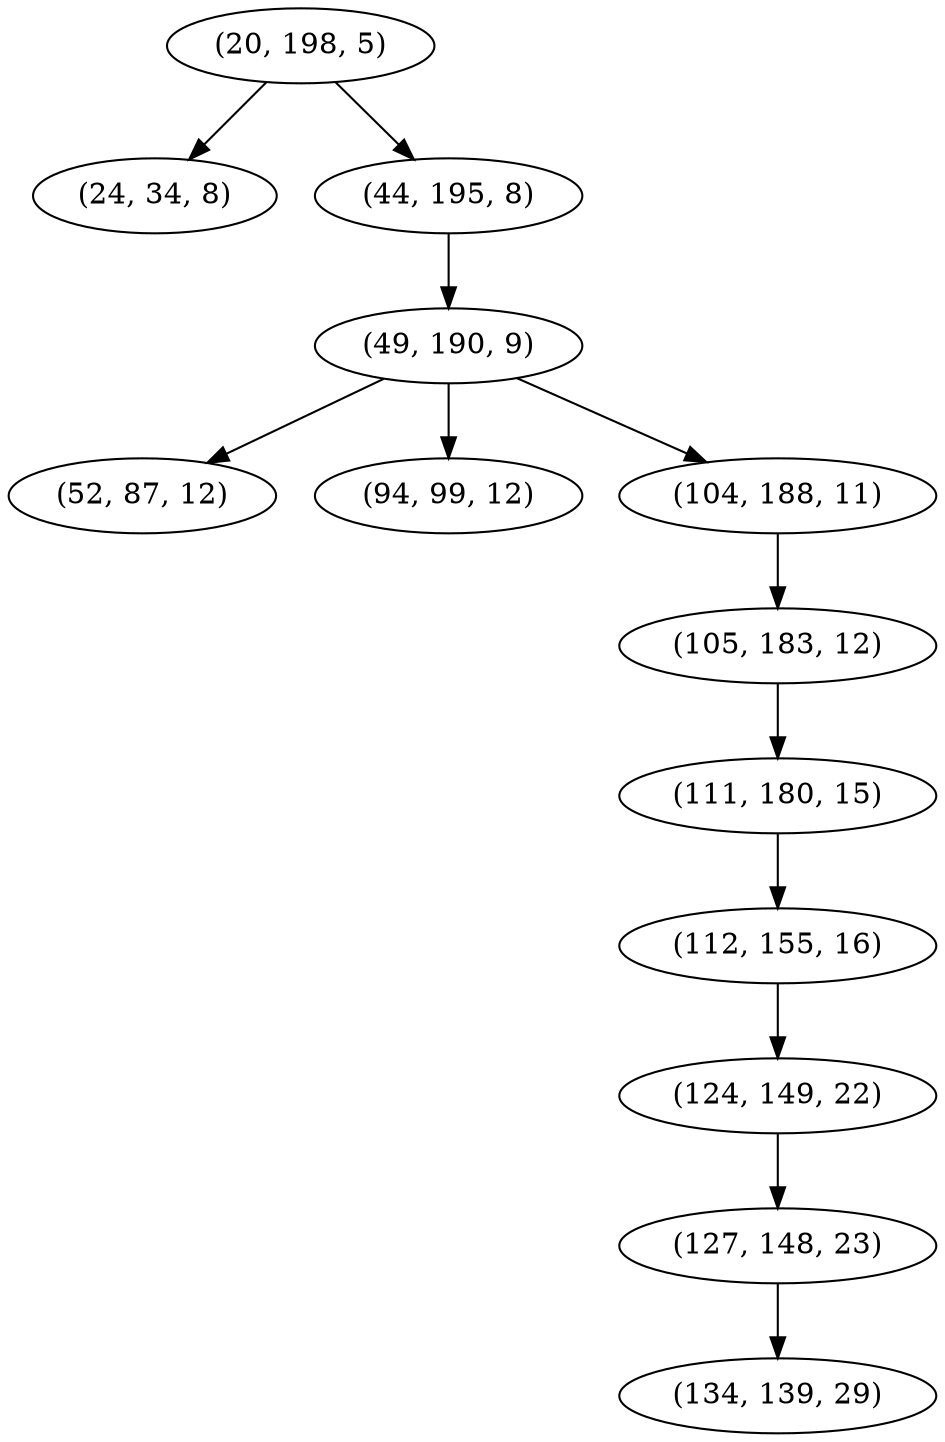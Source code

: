 digraph tree {
    "(20, 198, 5)";
    "(24, 34, 8)";
    "(44, 195, 8)";
    "(49, 190, 9)";
    "(52, 87, 12)";
    "(94, 99, 12)";
    "(104, 188, 11)";
    "(105, 183, 12)";
    "(111, 180, 15)";
    "(112, 155, 16)";
    "(124, 149, 22)";
    "(127, 148, 23)";
    "(134, 139, 29)";
    "(20, 198, 5)" -> "(24, 34, 8)";
    "(20, 198, 5)" -> "(44, 195, 8)";
    "(44, 195, 8)" -> "(49, 190, 9)";
    "(49, 190, 9)" -> "(52, 87, 12)";
    "(49, 190, 9)" -> "(94, 99, 12)";
    "(49, 190, 9)" -> "(104, 188, 11)";
    "(104, 188, 11)" -> "(105, 183, 12)";
    "(105, 183, 12)" -> "(111, 180, 15)";
    "(111, 180, 15)" -> "(112, 155, 16)";
    "(112, 155, 16)" -> "(124, 149, 22)";
    "(124, 149, 22)" -> "(127, 148, 23)";
    "(127, 148, 23)" -> "(134, 139, 29)";
}
